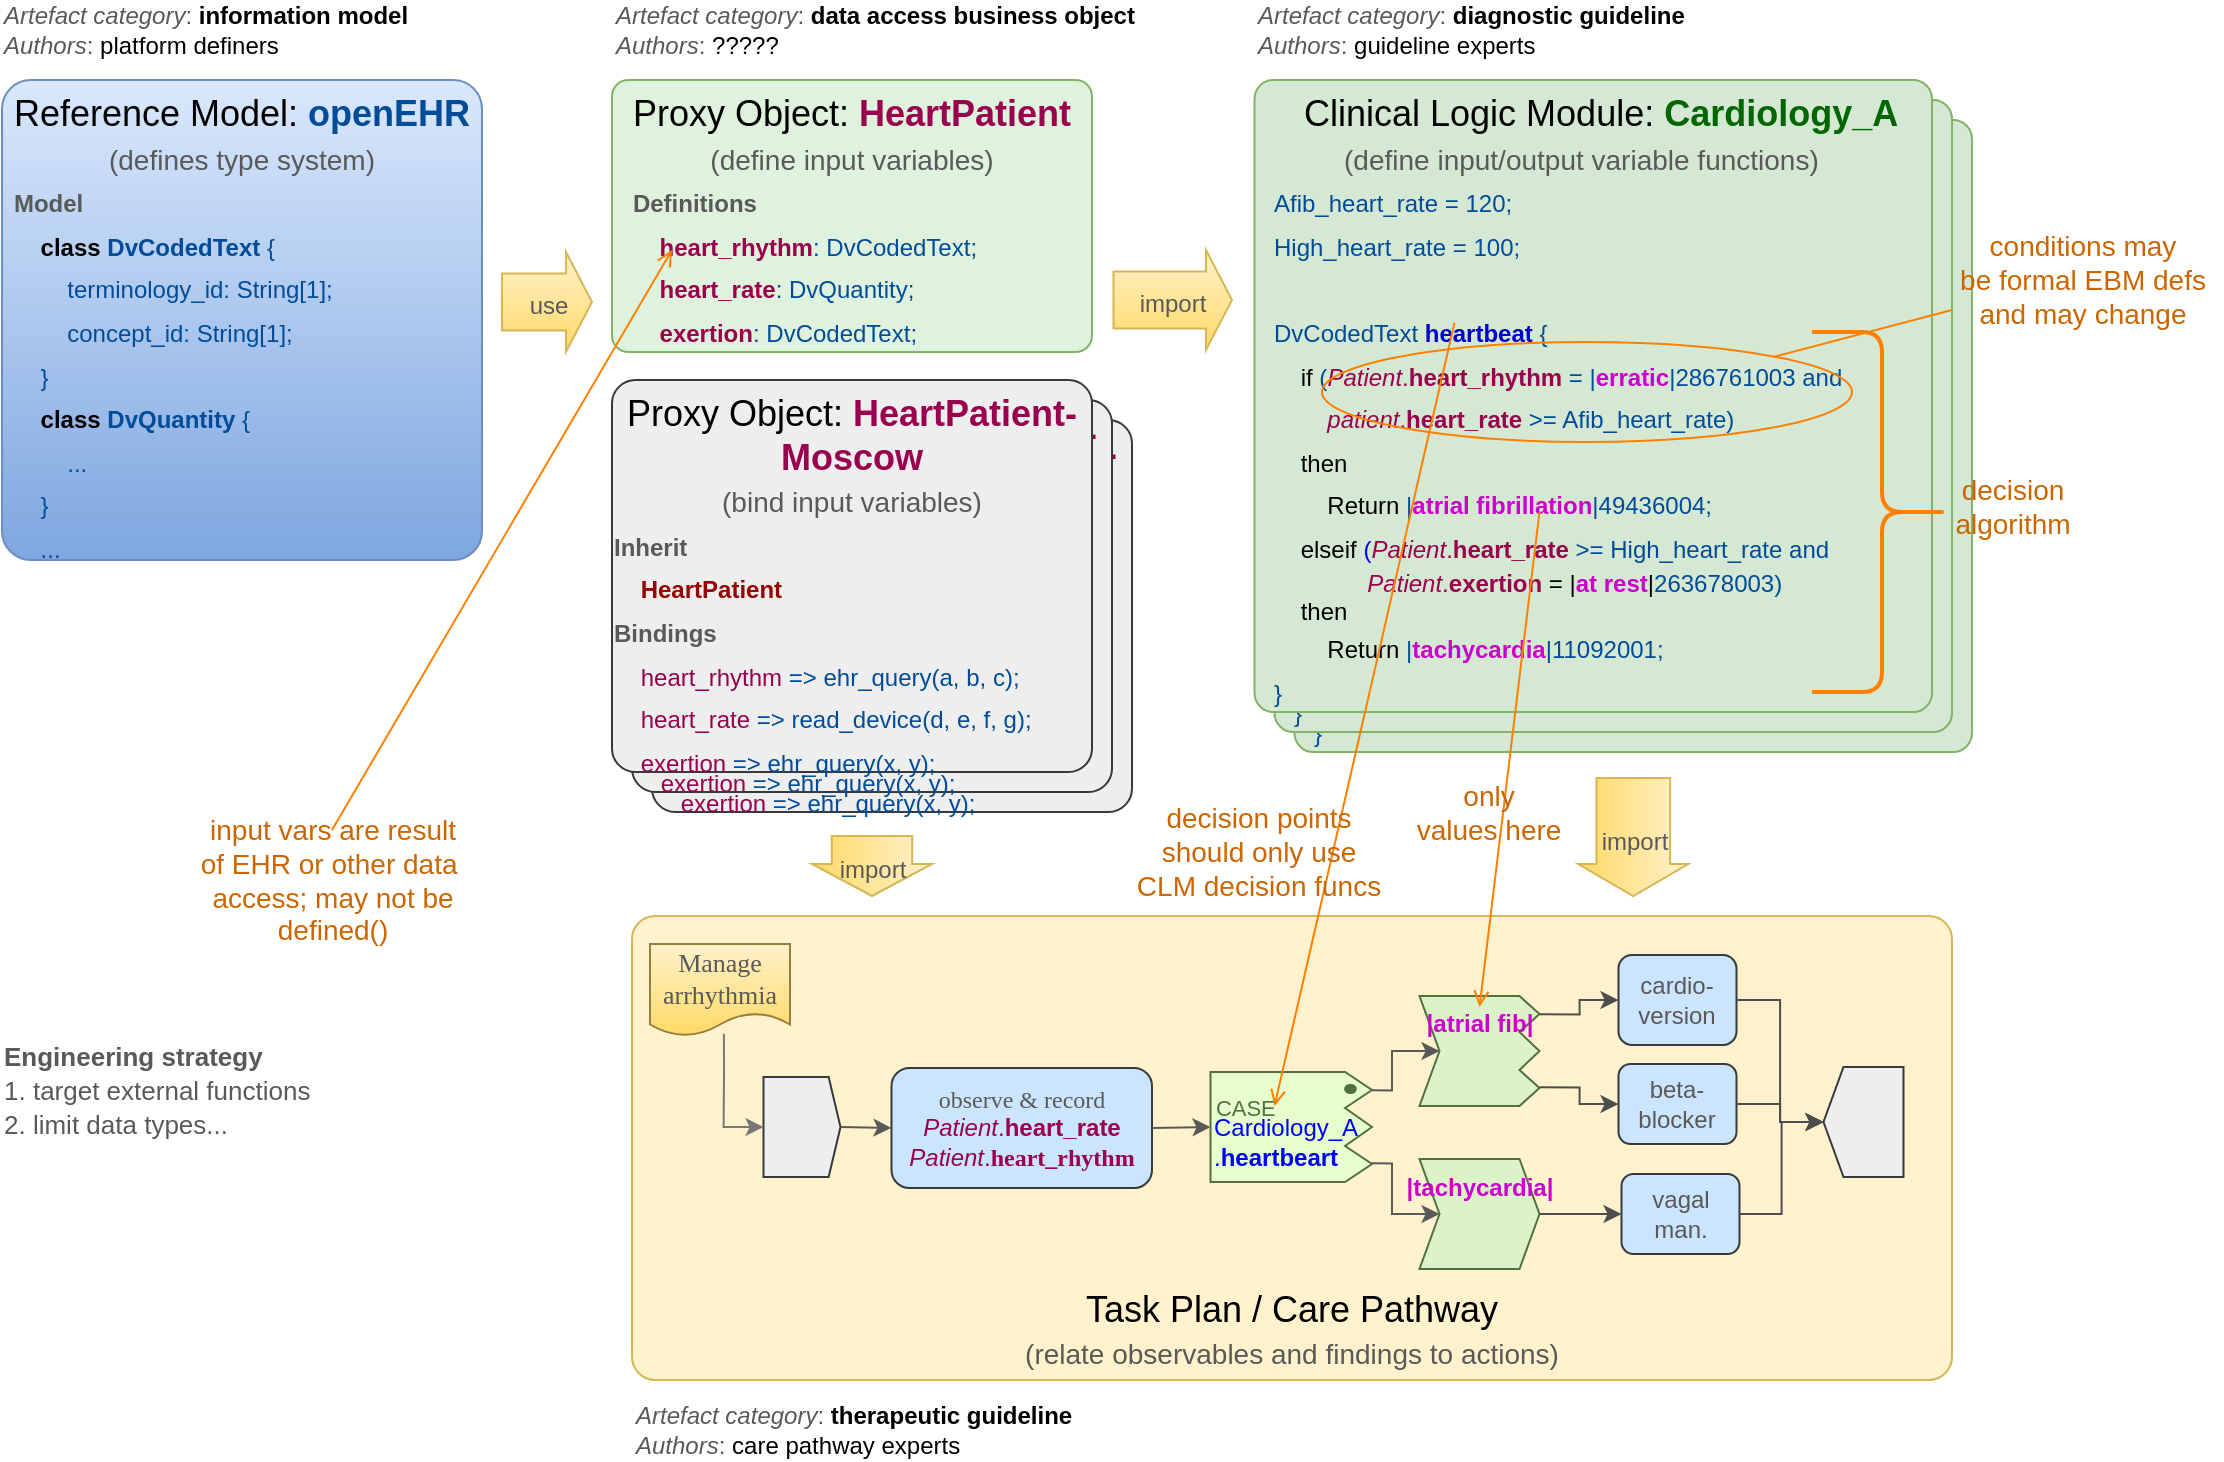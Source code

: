 <mxfile version="12.6.5" type="device"><diagram id="-mjmxiD4SZ3i_Z-_ZSI0" name="Page-1"><mxGraphModel dx="1185" dy="705" grid="1" gridSize="10" guides="1" tooltips="1" connect="1" arrows="1" fold="1" page="1" pageScale="1" pageWidth="1169" pageHeight="827" math="0" shadow="0"><root><mxCell id="0"/><mxCell id="1" parent="0"/><mxCell id="dO6ojmiXCGP0qlEIDVPj-23" value="Proxy Object: &lt;font color=&quot;#99004d&quot;&gt;&lt;b&gt;HeartPatient-Moscow&lt;/b&gt;&lt;/font&gt;&lt;br&gt;&lt;font style=&quot;font-size: 14px&quot; color=&quot;#595959&quot;&gt;(bind input variables)&lt;/font&gt;&lt;br&gt;&lt;div style=&quot;text-align: left&quot;&gt;&lt;font color=&quot;#595959&quot;&gt;&lt;span style=&quot;font-size: 12px&quot;&gt;&lt;b&gt;Inherit&lt;/b&gt;&lt;/span&gt;&lt;/font&gt;&lt;/div&gt;&lt;div style=&quot;text-align: left&quot;&gt;&lt;span style=&quot;font-size: 12px&quot;&gt;&lt;b&gt;&lt;font color=&quot;#595959&quot;&gt;&amp;nbsp; &amp;nbsp; &lt;/font&gt;&lt;font color=&quot;#990000&quot;&gt;HeartPatient&lt;/font&gt;&lt;/b&gt;&lt;/span&gt;&lt;/div&gt;&lt;div style=&quot;text-align: left&quot;&gt;&lt;span style=&quot;font-size: 12px&quot;&gt;&lt;b&gt;&lt;font color=&quot;#595959&quot;&gt;Bindings&lt;/font&gt;&lt;/b&gt;&lt;/span&gt;&lt;/div&gt;&lt;div style=&quot;text-align: left&quot;&gt;&lt;span style=&quot;font-size: 12px&quot;&gt;&lt;font color=&quot;#004c99&quot;&gt;&amp;nbsp; &amp;nbsp; &lt;/font&gt;&lt;font color=&quot;#99004d&quot;&gt;heart_rhythm&lt;/font&gt;&lt;font color=&quot;#004c99&quot;&gt; =&amp;gt; ehr_query(a, b, c);&lt;/font&gt;&lt;/span&gt;&lt;/div&gt;&lt;div style=&quot;text-align: left&quot;&gt;&lt;span style=&quot;font-size: 12px&quot;&gt;&lt;font color=&quot;#004c99&quot;&gt;&amp;nbsp; &amp;nbsp; &lt;/font&gt;&lt;font color=&quot;#99004d&quot;&gt;heart_rate&lt;/font&gt;&lt;font color=&quot;#004c99&quot;&gt; =&amp;gt; read_device(d, e, f, g);&lt;/font&gt;&lt;/span&gt;&lt;/div&gt;&lt;div style=&quot;text-align: left&quot;&gt;&lt;span style=&quot;font-size: 12px&quot;&gt;&lt;font color=&quot;#004c99&quot;&gt;&amp;nbsp; &amp;nbsp; &lt;/font&gt;&lt;font color=&quot;#99004d&quot;&gt;exertion&lt;/font&gt;&lt;font color=&quot;#004c99&quot;&gt; =&amp;gt; ehr_query(x, y);&lt;/font&gt;&lt;/span&gt;&lt;/div&gt;" style="rounded=1;whiteSpace=wrap;html=1;fontSize=18;arcSize=6;verticalAlign=top;fillColor=#eeeeee;strokeColor=#36393d;" vertex="1" parent="1"><mxGeometry x="370" y="224" width="240" height="196" as="geometry"/></mxCell><mxCell id="dO6ojmiXCGP0qlEIDVPj-22" value="Proxy Object: &lt;font color=&quot;#99004d&quot;&gt;&lt;b&gt;HeartPatient-Moscow&lt;/b&gt;&lt;/font&gt;&lt;br&gt;&lt;font style=&quot;font-size: 14px&quot; color=&quot;#595959&quot;&gt;(bind input variables)&lt;/font&gt;&lt;br&gt;&lt;div style=&quot;text-align: left&quot;&gt;&lt;font color=&quot;#595959&quot;&gt;&lt;span style=&quot;font-size: 12px&quot;&gt;&lt;b&gt;Inherit&lt;/b&gt;&lt;/span&gt;&lt;/font&gt;&lt;/div&gt;&lt;div style=&quot;text-align: left&quot;&gt;&lt;span style=&quot;font-size: 12px&quot;&gt;&lt;b&gt;&lt;font color=&quot;#595959&quot;&gt;&amp;nbsp; &amp;nbsp; &lt;/font&gt;&lt;font color=&quot;#990000&quot;&gt;HeartPatient&lt;/font&gt;&lt;/b&gt;&lt;/span&gt;&lt;/div&gt;&lt;div style=&quot;text-align: left&quot;&gt;&lt;span style=&quot;font-size: 12px&quot;&gt;&lt;b&gt;&lt;font color=&quot;#595959&quot;&gt;Bindings&lt;/font&gt;&lt;/b&gt;&lt;/span&gt;&lt;/div&gt;&lt;div style=&quot;text-align: left&quot;&gt;&lt;span style=&quot;font-size: 12px&quot;&gt;&lt;font color=&quot;#004c99&quot;&gt;&amp;nbsp; &amp;nbsp; &lt;/font&gt;&lt;font color=&quot;#99004d&quot;&gt;heart_rhythm&lt;/font&gt;&lt;font color=&quot;#004c99&quot;&gt; =&amp;gt; ehr_query(a, b, c);&lt;/font&gt;&lt;/span&gt;&lt;/div&gt;&lt;div style=&quot;text-align: left&quot;&gt;&lt;span style=&quot;font-size: 12px&quot;&gt;&lt;font color=&quot;#004c99&quot;&gt;&amp;nbsp; &amp;nbsp; &lt;/font&gt;&lt;font color=&quot;#99004d&quot;&gt;heart_rate&lt;/font&gt;&lt;font color=&quot;#004c99&quot;&gt; =&amp;gt; read_device(d, e, f, g);&lt;/font&gt;&lt;/span&gt;&lt;/div&gt;&lt;div style=&quot;text-align: left&quot;&gt;&lt;span style=&quot;font-size: 12px&quot;&gt;&lt;font color=&quot;#004c99&quot;&gt;&amp;nbsp; &amp;nbsp; &lt;/font&gt;&lt;font color=&quot;#99004d&quot;&gt;exertion&lt;/font&gt;&lt;font color=&quot;#004c99&quot;&gt; =&amp;gt; ehr_query(x, y);&lt;/font&gt;&lt;/span&gt;&lt;/div&gt;" style="rounded=1;whiteSpace=wrap;html=1;fontSize=18;arcSize=6;verticalAlign=top;fillColor=#eeeeee;strokeColor=#36393d;" vertex="1" parent="1"><mxGeometry x="360" y="214" width="240" height="196" as="geometry"/></mxCell><mxCell id="dO6ojmiXCGP0qlEIDVPj-21" value="&lt;div&gt;&amp;nbsp; &amp;nbsp;Clinical Logic Module: &lt;b&gt;&lt;font color=&quot;#006600&quot;&gt;Cardiology_A&lt;/font&gt;&lt;/b&gt;&lt;/div&gt;&lt;font color=&quot;#595959&quot;&gt;&lt;div&gt;&lt;span style=&quot;font-size: 14px&quot;&gt;&amp;nbsp; &amp;nbsp; &amp;nbsp; &amp;nbsp; &amp;nbsp;(define input/output variable functions)&lt;/span&gt;&lt;/div&gt;&lt;/font&gt;&lt;div&gt;&lt;span style=&quot;font-size: 12px&quot;&gt;&lt;font color=&quot;#004c99&quot;&gt;Afib_heart_rate = 120;&lt;/font&gt;&lt;/span&gt;&lt;/div&gt;&lt;div&gt;&lt;span style=&quot;font-size: 12px&quot;&gt;&lt;font color=&quot;#004c99&quot;&gt;High_heart_rate = 100;&lt;/font&gt;&lt;/span&gt;&lt;/div&gt;&lt;div&gt;&lt;span style=&quot;font-size: 12px&quot;&gt;&lt;font color=&quot;#004c99&quot;&gt;&lt;br&gt;&lt;/font&gt;&lt;/span&gt;&lt;/div&gt;&lt;div&gt;&lt;span style=&quot;font-size: 12px&quot;&gt;&lt;font color=&quot;#004c99&quot;&gt;DvCodedText&amp;nbsp;&lt;/font&gt;&lt;b&gt;&lt;font color=&quot;#0000cc&quot;&gt;heartbeat&lt;/font&gt;&lt;/b&gt;&lt;font color=&quot;#004c99&quot;&gt;&amp;nbsp;{&lt;/font&gt;&lt;/span&gt;&lt;/div&gt;&lt;div&gt;&lt;span style=&quot;font-size: 12px&quot;&gt;&lt;font color=&quot;#004c99&quot;&gt;&amp;nbsp; &amp;nbsp; &lt;/font&gt;if&lt;font color=&quot;#004c99&quot;&gt; (&lt;/font&gt;&lt;font color=&quot;#99004d&quot;&gt;&lt;i&gt;Patient&lt;/i&gt;.&lt;b&gt;heart_rhythm&lt;/b&gt;&lt;/font&gt;&lt;font color=&quot;#004c99&quot;&gt; = |&lt;/font&gt;&lt;b&gt;&lt;font color=&quot;#cc00cc&quot;&gt;erratic&lt;/font&gt;&lt;/b&gt;&lt;font color=&quot;#004c99&quot;&gt;|286761003&amp;nbsp;&lt;/font&gt;&lt;/span&gt;&lt;span style=&quot;color: rgb(0 , 76 , 153) ; font-size: 12px&quot;&gt;and&amp;nbsp;&lt;/span&gt;&lt;/div&gt;&lt;div&gt;&lt;span style=&quot;font-size: 12px&quot;&gt;&lt;font color=&quot;#99004d&quot;&gt;&lt;i&gt;&amp;nbsp; &amp;nbsp; &amp;nbsp; &amp;nbsp; patient&lt;/i&gt;.&lt;/font&gt;&lt;/span&gt;&lt;b style=&quot;font-size: 12px&quot;&gt;&lt;font color=&quot;#99004d&quot;&gt;heart_rate&lt;/font&gt;&lt;/b&gt;&lt;font color=&quot;#004c99&quot; style=&quot;font-size: 12px&quot;&gt;&amp;nbsp;&amp;gt;= Afib_heart_rate)&lt;/font&gt;&lt;/div&gt;&lt;div&gt;&lt;font color=&quot;#004c99&quot; style=&quot;font-size: 12px&quot;&gt;&amp;nbsp; &amp;nbsp; &lt;/font&gt;&lt;font style=&quot;font-size: 12px&quot;&gt;then&lt;/font&gt;&lt;/div&gt;&lt;div&gt;&lt;font style=&quot;font-size: 12px&quot;&gt;&amp;nbsp; &amp;nbsp; &amp;nbsp; &amp;nbsp; Return&lt;font color=&quot;#004c99&quot;&gt; |&lt;/font&gt;&lt;b&gt;&lt;font color=&quot;#cc00cc&quot;&gt;atrial fibrillation&lt;/font&gt;&lt;/b&gt;&lt;font color=&quot;#004c99&quot;&gt;|49436004;&lt;/font&gt;&lt;/font&gt;&lt;/div&gt;&lt;div&gt;&lt;span style=&quot;font-size: 12px&quot;&gt;&lt;font color=&quot;#0000ff&quot;&gt;&amp;nbsp; &amp;nbsp; &lt;/font&gt;elseif&lt;font color=&quot;#0000ff&quot;&gt; (&lt;/font&gt;&lt;/span&gt;&lt;span style=&quot;color: rgb(153 , 0 , 77) ; font-size: 12px&quot;&gt;&lt;i&gt;Patient&lt;/i&gt;.&lt;/span&gt;&lt;b style=&quot;font-size: 12px&quot;&gt;&lt;font color=&quot;#99004d&quot;&gt;heart_rate&lt;/font&gt;&lt;/b&gt;&lt;span style=&quot;font-size: 12px&quot;&gt;&lt;font color=&quot;#004c99&quot;&gt;&amp;nbsp;&amp;gt;= High_heart_rate&amp;nbsp;&lt;/font&gt;&lt;/span&gt;&lt;span style=&quot;color: rgb(0 , 76 , 153) ; font-size: 12px&quot;&gt;and&amp;nbsp;&lt;/span&gt;&lt;/div&gt;&lt;span style=&quot;font-size: 12px&quot;&gt;&lt;div&gt;&lt;span style=&quot;color: rgb(153 , 0 , 77)&quot;&gt;&lt;i&gt;&amp;nbsp; &amp;nbsp; &amp;nbsp; &amp;nbsp; &amp;nbsp; &amp;nbsp; &amp;nbsp; Patient&lt;/i&gt;.&lt;/span&gt;&lt;b style=&quot;color: rgb(0 , 0 , 0)&quot;&gt;&lt;font color=&quot;#99004d&quot;&gt;exertion&lt;/font&gt;&lt;/b&gt;&lt;font color=&quot;#004c99&quot; style=&quot;color: rgb(0 , 0 , 0)&quot;&gt; = |&lt;/font&gt;&lt;b&gt;&lt;font color=&quot;#cc00cc&quot;&gt;at rest&lt;/font&gt;&lt;/b&gt;&lt;font color=&quot;#004c99&quot; style=&quot;color: rgb(0 , 0 , 0)&quot;&gt;|&lt;/font&gt;&lt;span style=&quot;color: rgb(0 , 76 , 153)&quot;&gt;263678003)&lt;br&gt;&amp;nbsp; &amp;nbsp; &lt;/span&gt;then&amp;nbsp; &amp;nbsp; &amp;nbsp; &amp;nbsp;&lt;/div&gt;&lt;/span&gt;&lt;span style=&quot;font-size: 12px&quot;&gt;&amp;nbsp; &amp;nbsp; &amp;nbsp; &amp;nbsp; Return&lt;/span&gt;&lt;font color=&quot;#004c99&quot; style=&quot;font-size: 12px&quot;&gt; |&lt;/font&gt;&lt;b style=&quot;font-size: 12px&quot;&gt;&lt;font color=&quot;#cc00cc&quot;&gt;tachycardia&lt;/font&gt;&lt;/b&gt;&lt;font color=&quot;#004c99&quot;&gt;&lt;span style=&quot;font-size: 12px&quot;&gt;|11092001;&lt;/span&gt;&lt;/font&gt;&lt;br&gt;&lt;font color=&quot;#004c99&quot; style=&quot;font-size: 12px&quot;&gt;}&lt;/font&gt;" style="rounded=1;whiteSpace=wrap;html=1;fontSize=18;arcSize=3;verticalAlign=top;fillColor=#d5e8d4;strokeColor=#82b366;align=left;spacingLeft=8;" vertex="1" parent="1"><mxGeometry x="691.25" y="74" width="338.75" height="316" as="geometry"/></mxCell><mxCell id="dO6ojmiXCGP0qlEIDVPj-20" value="&lt;div&gt;&amp;nbsp; &amp;nbsp;Clinical Logic Module: &lt;b&gt;&lt;font color=&quot;#006600&quot;&gt;Cardiology_A&lt;/font&gt;&lt;/b&gt;&lt;/div&gt;&lt;font color=&quot;#595959&quot;&gt;&lt;div&gt;&lt;span style=&quot;font-size: 14px&quot;&gt;&amp;nbsp; &amp;nbsp; &amp;nbsp; &amp;nbsp; &amp;nbsp;(define input/output variable functions)&lt;/span&gt;&lt;/div&gt;&lt;/font&gt;&lt;div&gt;&lt;span style=&quot;font-size: 12px&quot;&gt;&lt;font color=&quot;#004c99&quot;&gt;Afib_heart_rate = 120;&lt;/font&gt;&lt;/span&gt;&lt;/div&gt;&lt;div&gt;&lt;span style=&quot;font-size: 12px&quot;&gt;&lt;font color=&quot;#004c99&quot;&gt;High_heart_rate = 100;&lt;/font&gt;&lt;/span&gt;&lt;/div&gt;&lt;div&gt;&lt;span style=&quot;font-size: 12px&quot;&gt;&lt;font color=&quot;#004c99&quot;&gt;&lt;br&gt;&lt;/font&gt;&lt;/span&gt;&lt;/div&gt;&lt;div&gt;&lt;span style=&quot;font-size: 12px&quot;&gt;&lt;font color=&quot;#004c99&quot;&gt;DvCodedText&amp;nbsp;&lt;/font&gt;&lt;b&gt;&lt;font color=&quot;#0000cc&quot;&gt;heartbeat&lt;/font&gt;&lt;/b&gt;&lt;font color=&quot;#004c99&quot;&gt;&amp;nbsp;{&lt;/font&gt;&lt;/span&gt;&lt;/div&gt;&lt;div&gt;&lt;span style=&quot;font-size: 12px&quot;&gt;&lt;font color=&quot;#004c99&quot;&gt;&amp;nbsp; &amp;nbsp; &lt;/font&gt;if&lt;font color=&quot;#004c99&quot;&gt; (&lt;/font&gt;&lt;font color=&quot;#99004d&quot;&gt;&lt;i&gt;Patient&lt;/i&gt;.&lt;b&gt;heart_rhythm&lt;/b&gt;&lt;/font&gt;&lt;font color=&quot;#004c99&quot;&gt; = |&lt;/font&gt;&lt;b&gt;&lt;font color=&quot;#cc00cc&quot;&gt;erratic&lt;/font&gt;&lt;/b&gt;&lt;font color=&quot;#004c99&quot;&gt;|286761003&amp;nbsp;&lt;/font&gt;&lt;/span&gt;&lt;span style=&quot;color: rgb(0 , 76 , 153) ; font-size: 12px&quot;&gt;and&amp;nbsp;&lt;/span&gt;&lt;/div&gt;&lt;div&gt;&lt;span style=&quot;font-size: 12px&quot;&gt;&lt;font color=&quot;#99004d&quot;&gt;&lt;i&gt;&amp;nbsp; &amp;nbsp; &amp;nbsp; &amp;nbsp; patient&lt;/i&gt;.&lt;/font&gt;&lt;/span&gt;&lt;b style=&quot;font-size: 12px&quot;&gt;&lt;font color=&quot;#99004d&quot;&gt;heart_rate&lt;/font&gt;&lt;/b&gt;&lt;font color=&quot;#004c99&quot; style=&quot;font-size: 12px&quot;&gt;&amp;nbsp;&amp;gt;= Afib_heart_rate)&lt;/font&gt;&lt;/div&gt;&lt;div&gt;&lt;font color=&quot;#004c99&quot; style=&quot;font-size: 12px&quot;&gt;&amp;nbsp; &amp;nbsp; &lt;/font&gt;&lt;font style=&quot;font-size: 12px&quot;&gt;then&lt;/font&gt;&lt;/div&gt;&lt;div&gt;&lt;font style=&quot;font-size: 12px&quot;&gt;&amp;nbsp; &amp;nbsp; &amp;nbsp; &amp;nbsp; Return&lt;font color=&quot;#004c99&quot;&gt; |&lt;/font&gt;&lt;b&gt;&lt;font color=&quot;#cc00cc&quot;&gt;atrial fibrillation&lt;/font&gt;&lt;/b&gt;&lt;font color=&quot;#004c99&quot;&gt;|49436004;&lt;/font&gt;&lt;/font&gt;&lt;/div&gt;&lt;div&gt;&lt;span style=&quot;font-size: 12px&quot;&gt;&lt;font color=&quot;#0000ff&quot;&gt;&amp;nbsp; &amp;nbsp; &lt;/font&gt;elseif&lt;font color=&quot;#0000ff&quot;&gt; (&lt;/font&gt;&lt;/span&gt;&lt;span style=&quot;color: rgb(153 , 0 , 77) ; font-size: 12px&quot;&gt;&lt;i&gt;Patient&lt;/i&gt;.&lt;/span&gt;&lt;b style=&quot;font-size: 12px&quot;&gt;&lt;font color=&quot;#99004d&quot;&gt;heart_rate&lt;/font&gt;&lt;/b&gt;&lt;span style=&quot;font-size: 12px&quot;&gt;&lt;font color=&quot;#004c99&quot;&gt;&amp;nbsp;&amp;gt;= High_heart_rate&amp;nbsp;&lt;/font&gt;&lt;/span&gt;&lt;span style=&quot;color: rgb(0 , 76 , 153) ; font-size: 12px&quot;&gt;and&amp;nbsp;&lt;/span&gt;&lt;/div&gt;&lt;span style=&quot;font-size: 12px&quot;&gt;&lt;div&gt;&lt;span style=&quot;color: rgb(153 , 0 , 77)&quot;&gt;&lt;i&gt;&amp;nbsp; &amp;nbsp; &amp;nbsp; &amp;nbsp; &amp;nbsp; &amp;nbsp; &amp;nbsp; Patient&lt;/i&gt;.&lt;/span&gt;&lt;b style=&quot;color: rgb(0 , 0 , 0)&quot;&gt;&lt;font color=&quot;#99004d&quot;&gt;exertion&lt;/font&gt;&lt;/b&gt;&lt;font color=&quot;#004c99&quot; style=&quot;color: rgb(0 , 0 , 0)&quot;&gt; = |&lt;/font&gt;&lt;b&gt;&lt;font color=&quot;#cc00cc&quot;&gt;at rest&lt;/font&gt;&lt;/b&gt;&lt;font color=&quot;#004c99&quot; style=&quot;color: rgb(0 , 0 , 0)&quot;&gt;|&lt;/font&gt;&lt;span style=&quot;color: rgb(0 , 76 , 153)&quot;&gt;263678003)&lt;br&gt;&amp;nbsp; &amp;nbsp; &lt;/span&gt;then&amp;nbsp; &amp;nbsp; &amp;nbsp; &amp;nbsp;&lt;/div&gt;&lt;/span&gt;&lt;span style=&quot;font-size: 12px&quot;&gt;&amp;nbsp; &amp;nbsp; &amp;nbsp; &amp;nbsp; Return&lt;/span&gt;&lt;font color=&quot;#004c99&quot; style=&quot;font-size: 12px&quot;&gt; |&lt;/font&gt;&lt;b style=&quot;font-size: 12px&quot;&gt;&lt;font color=&quot;#cc00cc&quot;&gt;tachycardia&lt;/font&gt;&lt;/b&gt;&lt;font color=&quot;#004c99&quot;&gt;&lt;span style=&quot;font-size: 12px&quot;&gt;|11092001;&lt;/span&gt;&lt;/font&gt;&lt;br&gt;&lt;font color=&quot;#004c99&quot; style=&quot;font-size: 12px&quot;&gt;}&lt;/font&gt;" style="rounded=1;whiteSpace=wrap;html=1;fontSize=18;arcSize=3;verticalAlign=top;fillColor=#d5e8d4;strokeColor=#82b366;align=left;spacingLeft=8;" vertex="1" parent="1"><mxGeometry x="681.25" y="64" width="338.75" height="316" as="geometry"/></mxCell><mxCell id="RvP3062w9t06JpOHgTbH-61" value="Proxy Object: &lt;font color=&quot;#99004d&quot;&gt;&lt;b&gt;HeartPatient&lt;/b&gt;&lt;/font&gt;&lt;br&gt;&lt;font style=&quot;font-size: 14px&quot; color=&quot;#595959&quot;&gt;(define input variables)&lt;/font&gt;&lt;br&gt;&lt;div style=&quot;text-align: left&quot;&gt;&lt;span style=&quot;font-size: 12px&quot;&gt;&lt;b&gt;&lt;font color=&quot;#595959&quot;&gt;Definitions&lt;/font&gt;&lt;/b&gt;&lt;/span&gt;&lt;/div&gt;&lt;div style=&quot;text-align: left&quot;&gt;&lt;span style=&quot;font-size: 12px&quot;&gt;&lt;b&gt;&lt;font color=&quot;#99004d&quot;&gt;&amp;nbsp; &amp;nbsp; heart_rhythm&lt;/font&gt;&lt;/b&gt;&lt;font color=&quot;#004c99&quot;&gt;: DvCodedText;&lt;/font&gt;&lt;/span&gt;&lt;/div&gt;&lt;div style=&quot;text-align: left&quot;&gt;&lt;span style=&quot;font-size: 12px&quot;&gt;&lt;b&gt;&lt;font color=&quot;#99004d&quot;&gt;&amp;nbsp; &amp;nbsp; heart_rate&lt;/font&gt;&lt;/b&gt;&lt;font color=&quot;#004c99&quot;&gt;: DvQuantity;&lt;/font&gt;&lt;/span&gt;&lt;/div&gt;&lt;div style=&quot;text-align: left&quot;&gt;&lt;span style=&quot;font-size: 12px&quot;&gt;&lt;b&gt;&lt;font color=&quot;#99004d&quot;&gt;&amp;nbsp; &amp;nbsp; exertion&lt;/font&gt;&lt;/b&gt;&lt;font color=&quot;#004c99&quot;&gt;: DvCodedText;&lt;/font&gt;&lt;/span&gt;&lt;/div&gt;" style="rounded=1;whiteSpace=wrap;html=1;fontSize=18;arcSize=6;verticalAlign=top;fillColor=#DEF2DD;strokeColor=#82b366;" parent="1" vertex="1"><mxGeometry x="350" y="54" width="240" height="136" as="geometry"/></mxCell><mxCell id="RvP3062w9t06JpOHgTbH-62" value="&lt;font style=&quot;font-size: 12px&quot;&gt;import&lt;/font&gt;" style="html=1;shadow=0;dashed=0;align=center;verticalAlign=middle;shape=mxgraph.arrows2.arrow;dy=0.33;dx=16;direction=south;notch=0;fontSize=18;fillColor=#fff2cc;strokeColor=#d6b656;gradientColor=#ffd966;fontColor=#595959;" parent="1" vertex="1"><mxGeometry x="833.13" y="403" width="55" height="59" as="geometry"/></mxCell><mxCell id="RvP3062w9t06JpOHgTbH-63" value="&lt;font style=&quot;font-size: 12px&quot;&gt;import&lt;/font&gt;" style="html=1;shadow=0;dashed=0;align=center;verticalAlign=middle;shape=mxgraph.arrows2.arrow;dy=0.43;dx=13;notch=0;fontSize=18;gradientColor=#ffd966;fillColor=#fff2cc;strokeColor=#d6b656;fontColor=#595959;" parent="1" vertex="1"><mxGeometry x="600.75" y="139" width="59.25" height="50" as="geometry"/></mxCell><mxCell id="RvP3062w9t06JpOHgTbH-65" value="&lt;font style=&quot;font-size: 12px&quot;&gt;import&lt;/font&gt;" style="html=1;shadow=0;dashed=0;align=center;verticalAlign=middle;shape=mxgraph.arrows2.arrow;dy=0.33;dx=16;direction=south;notch=0;fontSize=18;fillColor=#fff2cc;strokeColor=#d6b656;gradientColor=#ffd966;fontColor=#595959;" parent="1" vertex="1"><mxGeometry x="450" y="432" width="60" height="30" as="geometry"/></mxCell><mxCell id="RvP3062w9t06JpOHgTbH-68" value="Reference Model: &lt;b&gt;&lt;font color=&quot;#004c99&quot;&gt;openEHR&lt;/font&gt;&lt;/b&gt;&lt;br&gt;&lt;font style=&quot;font-size: 14px&quot; color=&quot;#595959&quot;&gt;(defines type system)&lt;/font&gt;&lt;br&gt;&lt;div style=&quot;text-align: left&quot;&gt;&lt;font color=&quot;#595959&quot;&gt;&lt;span style=&quot;font-size: 12px&quot;&gt;&lt;b&gt;Model&lt;/b&gt;&lt;/span&gt;&lt;/font&gt;&lt;/div&gt;&lt;div style=&quot;text-align: left&quot;&gt;&lt;span style=&quot;font-size: 12px&quot;&gt;&lt;b&gt;&lt;font color=&quot;#99004d&quot;&gt;&amp;nbsp; &amp;nbsp; &lt;/font&gt;class&lt;font color=&quot;#99004d&quot;&gt;&amp;nbsp;&lt;/font&gt;&lt;/b&gt;&lt;b&gt;&lt;font color=&quot;#004c99&quot;&gt;DvCodedText&lt;/font&gt;&lt;/b&gt;&lt;font color=&quot;#004c99&quot;&gt;&amp;nbsp;{&lt;/font&gt;&lt;/span&gt;&lt;/div&gt;&lt;div style=&quot;text-align: left&quot;&gt;&lt;span style=&quot;font-size: 12px&quot;&gt;&lt;font color=&quot;#004c99&quot;&gt;&amp;nbsp; &amp;nbsp; &amp;nbsp; &amp;nbsp; terminology_id: String[1];&lt;/font&gt;&lt;/span&gt;&lt;/div&gt;&lt;div style=&quot;text-align: left&quot;&gt;&lt;span style=&quot;font-size: 12px&quot;&gt;&lt;font color=&quot;#004c99&quot;&gt;&amp;nbsp; &amp;nbsp; &amp;nbsp; &amp;nbsp; concept_id: String[1];&lt;/font&gt;&lt;/span&gt;&lt;/div&gt;&lt;div style=&quot;text-align: left&quot;&gt;&lt;span style=&quot;font-size: 12px&quot;&gt;&lt;font color=&quot;#004c99&quot;&gt;&amp;nbsp; &amp;nbsp; }&lt;/font&gt;&lt;/span&gt;&lt;/div&gt;&lt;div style=&quot;text-align: left&quot;&gt;&lt;span style=&quot;font-size: 12px&quot;&gt;&lt;b&gt;&lt;font color=&quot;#99004d&quot;&gt;&amp;nbsp; &amp;nbsp;&amp;nbsp;&lt;/font&gt;&lt;/b&gt;&lt;/span&gt;&lt;b style=&quot;font-size: 12px&quot;&gt;class&lt;/b&gt;&lt;span style=&quot;font-size: 12px&quot;&gt;&lt;font color=&quot;#004c99&quot;&gt;&amp;nbsp;&lt;/font&gt;&lt;b&gt;&lt;font color=&quot;#004c99&quot;&gt;DvQuantity&lt;/font&gt;&lt;/b&gt;&lt;font color=&quot;#004c99&quot;&gt; {&lt;/font&gt;&lt;/span&gt;&lt;/div&gt;&lt;div style=&quot;text-align: left&quot;&gt;&lt;span style=&quot;font-size: 12px&quot;&gt;&lt;font color=&quot;#004c99&quot;&gt;&amp;nbsp; &amp;nbsp; &amp;nbsp; &amp;nbsp; ...&lt;/font&gt;&lt;/span&gt;&lt;/div&gt;&lt;div style=&quot;text-align: left&quot;&gt;&lt;span style=&quot;font-size: 12px&quot;&gt;&lt;font color=&quot;#004c99&quot;&gt;&amp;nbsp; &amp;nbsp; }&lt;/font&gt;&lt;/span&gt;&lt;/div&gt;&lt;div style=&quot;text-align: left&quot;&gt;&lt;span style=&quot;font-size: 12px&quot;&gt;&lt;font color=&quot;#004c99&quot;&gt;&amp;nbsp; &amp;nbsp; ...&lt;/font&gt;&lt;/span&gt;&lt;/div&gt;" style="rounded=1;whiteSpace=wrap;html=1;fontSize=18;arcSize=6;verticalAlign=top;fillColor=#dae8fc;strokeColor=#6c8ebf;gradientColor=#7ea6e0;" parent="1" vertex="1"><mxGeometry x="45" y="54" width="240" height="240" as="geometry"/></mxCell><mxCell id="RvP3062w9t06JpOHgTbH-69" value="&lt;font style=&quot;font-size: 12px&quot;&gt;use&lt;/font&gt;" style="html=1;shadow=0;dashed=0;align=center;verticalAlign=middle;shape=mxgraph.arrows2.arrow;dy=0.43;dx=13;notch=0;fontSize=18;gradientColor=#ffd966;fillColor=#fff2cc;strokeColor=#d6b656;fontColor=#595959;" parent="1" vertex="1"><mxGeometry x="295" y="140" width="45" height="50" as="geometry"/></mxCell><mxCell id="RvP3062w9t06JpOHgTbH-71" value="&lt;div&gt;&amp;nbsp; &amp;nbsp;Clinical Logic Module: &lt;b&gt;&lt;font color=&quot;#006600&quot;&gt;Cardiology_A&lt;/font&gt;&lt;/b&gt;&lt;/div&gt;&lt;font color=&quot;#595959&quot;&gt;&lt;div&gt;&lt;span style=&quot;font-size: 14px&quot;&gt;&amp;nbsp; &amp;nbsp; &amp;nbsp; &amp;nbsp; &amp;nbsp;(define input/output variable functions)&lt;/span&gt;&lt;/div&gt;&lt;/font&gt;&lt;div&gt;&lt;span style=&quot;font-size: 12px&quot;&gt;&lt;font color=&quot;#004c99&quot;&gt;Afib_heart_rate = 120;&lt;/font&gt;&lt;/span&gt;&lt;/div&gt;&lt;div&gt;&lt;span style=&quot;font-size: 12px&quot;&gt;&lt;font color=&quot;#004c99&quot;&gt;High_heart_rate = 100;&lt;/font&gt;&lt;/span&gt;&lt;/div&gt;&lt;div&gt;&lt;span style=&quot;font-size: 12px&quot;&gt;&lt;font color=&quot;#004c99&quot;&gt;&lt;br&gt;&lt;/font&gt;&lt;/span&gt;&lt;/div&gt;&lt;div&gt;&lt;span style=&quot;font-size: 12px&quot;&gt;&lt;font color=&quot;#004c99&quot;&gt;DvCodedText&amp;nbsp;&lt;/font&gt;&lt;b&gt;&lt;font color=&quot;#0000cc&quot;&gt;heartbeat&lt;/font&gt;&lt;/b&gt;&lt;font color=&quot;#004c99&quot;&gt;&amp;nbsp;{&lt;/font&gt;&lt;/span&gt;&lt;/div&gt;&lt;div&gt;&lt;span style=&quot;font-size: 12px&quot;&gt;&lt;font color=&quot;#004c99&quot;&gt;&amp;nbsp; &amp;nbsp; &lt;/font&gt;if&lt;font color=&quot;#004c99&quot;&gt; (&lt;/font&gt;&lt;font color=&quot;#99004d&quot;&gt;&lt;i&gt;Patient&lt;/i&gt;.&lt;b&gt;heart_rhythm&lt;/b&gt;&lt;/font&gt;&lt;font color=&quot;#004c99&quot;&gt; = |&lt;/font&gt;&lt;b&gt;&lt;font color=&quot;#cc00cc&quot;&gt;erratic&lt;/font&gt;&lt;/b&gt;&lt;font color=&quot;#004c99&quot;&gt;|286761003&amp;nbsp;&lt;/font&gt;&lt;/span&gt;&lt;span style=&quot;color: rgb(0 , 76 , 153) ; font-size: 12px&quot;&gt;and&amp;nbsp;&lt;/span&gt;&lt;/div&gt;&lt;div&gt;&lt;span style=&quot;font-size: 12px&quot;&gt;&lt;font color=&quot;#99004d&quot;&gt;&lt;i&gt;&amp;nbsp; &amp;nbsp; &amp;nbsp; &amp;nbsp; patient&lt;/i&gt;.&lt;/font&gt;&lt;/span&gt;&lt;b style=&quot;font-size: 12px&quot;&gt;&lt;font color=&quot;#99004d&quot;&gt;heart_rate&lt;/font&gt;&lt;/b&gt;&lt;font color=&quot;#004c99&quot; style=&quot;font-size: 12px&quot;&gt;&amp;nbsp;&amp;gt;= Afib_heart_rate)&lt;/font&gt;&lt;/div&gt;&lt;div&gt;&lt;font color=&quot;#004c99&quot; style=&quot;font-size: 12px&quot;&gt;&amp;nbsp; &amp;nbsp; &lt;/font&gt;&lt;font style=&quot;font-size: 12px&quot;&gt;then&lt;/font&gt;&lt;/div&gt;&lt;div&gt;&lt;font style=&quot;font-size: 12px&quot;&gt;&amp;nbsp; &amp;nbsp; &amp;nbsp; &amp;nbsp; Return&lt;font color=&quot;#004c99&quot;&gt; |&lt;/font&gt;&lt;b&gt;&lt;font color=&quot;#cc00cc&quot;&gt;atrial fibrillation&lt;/font&gt;&lt;/b&gt;&lt;font color=&quot;#004c99&quot;&gt;|49436004;&lt;/font&gt;&lt;/font&gt;&lt;/div&gt;&lt;div&gt;&lt;span style=&quot;font-size: 12px&quot;&gt;&lt;font color=&quot;#0000ff&quot;&gt;&amp;nbsp; &amp;nbsp; &lt;/font&gt;elseif&lt;font color=&quot;#0000ff&quot;&gt; (&lt;/font&gt;&lt;/span&gt;&lt;span style=&quot;color: rgb(153 , 0 , 77) ; font-size: 12px&quot;&gt;&lt;i&gt;Patient&lt;/i&gt;.&lt;/span&gt;&lt;b style=&quot;font-size: 12px&quot;&gt;&lt;font color=&quot;#99004d&quot;&gt;heart_rate&lt;/font&gt;&lt;/b&gt;&lt;span style=&quot;font-size: 12px&quot;&gt;&lt;font color=&quot;#004c99&quot;&gt;&amp;nbsp;&amp;gt;= High_heart_rate&amp;nbsp;&lt;/font&gt;&lt;/span&gt;&lt;span style=&quot;color: rgb(0 , 76 , 153) ; font-size: 12px&quot;&gt;and&amp;nbsp;&lt;/span&gt;&lt;/div&gt;&lt;span style=&quot;font-size: 12px&quot;&gt;&lt;div&gt;&lt;span style=&quot;color: rgb(153 , 0 , 77)&quot;&gt;&lt;i&gt;&amp;nbsp; &amp;nbsp; &amp;nbsp; &amp;nbsp; &amp;nbsp; &amp;nbsp; &amp;nbsp; Patient&lt;/i&gt;.&lt;/span&gt;&lt;b style=&quot;color: rgb(0 , 0 , 0)&quot;&gt;&lt;font color=&quot;#99004d&quot;&gt;exertion&lt;/font&gt;&lt;/b&gt;&lt;font color=&quot;#004c99&quot; style=&quot;color: rgb(0 , 0 , 0)&quot;&gt; = |&lt;/font&gt;&lt;b&gt;&lt;font color=&quot;#cc00cc&quot;&gt;at rest&lt;/font&gt;&lt;/b&gt;&lt;font color=&quot;#004c99&quot; style=&quot;color: rgb(0 , 0 , 0)&quot;&gt;|&lt;/font&gt;&lt;span style=&quot;color: rgb(0 , 76 , 153)&quot;&gt;263678003)&lt;br&gt;&amp;nbsp; &amp;nbsp; &lt;/span&gt;then&amp;nbsp; &amp;nbsp; &amp;nbsp; &amp;nbsp;&lt;/div&gt;&lt;/span&gt;&lt;span style=&quot;font-size: 12px&quot;&gt;&amp;nbsp; &amp;nbsp; &amp;nbsp; &amp;nbsp; Return&lt;/span&gt;&lt;font color=&quot;#004c99&quot; style=&quot;font-size: 12px&quot;&gt; |&lt;/font&gt;&lt;b style=&quot;font-size: 12px&quot;&gt;&lt;font color=&quot;#cc00cc&quot;&gt;tachycardia&lt;/font&gt;&lt;/b&gt;&lt;font color=&quot;#004c99&quot;&gt;&lt;span style=&quot;font-size: 12px&quot;&gt;|11092001;&lt;/span&gt;&lt;/font&gt;&lt;br&gt;&lt;font color=&quot;#004c99&quot; style=&quot;font-size: 12px&quot;&gt;}&lt;/font&gt;" style="rounded=1;whiteSpace=wrap;html=1;fontSize=18;arcSize=3;verticalAlign=top;fillColor=#d5e8d4;strokeColor=#82b366;align=left;spacingLeft=8;" parent="1" vertex="1"><mxGeometry x="671.25" y="54" width="338.75" height="316" as="geometry"/></mxCell><mxCell id="RvP3062w9t06JpOHgTbH-73" value="&lt;i style=&quot;font-size: 12px&quot;&gt;Artefact category&lt;/i&gt;: &lt;font color=&quot;#000000&quot; style=&quot;font-size: 12px&quot;&gt;&lt;b&gt;therapeutic guideline&lt;/b&gt;&lt;/font&gt;&lt;br style=&quot;font-size: 12px&quot;&gt;&lt;i style=&quot;font-size: 12px&quot;&gt;Authors&lt;/i&gt;: &lt;font color=&quot;#000000&quot; style=&quot;font-size: 12px&quot;&gt;care&amp;nbsp;pathway experts&lt;/font&gt;" style="text;html=1;align=left;verticalAlign=middle;resizable=0;points=[];autosize=1;fontSize=12;fontColor=#595959;" parent="1" vertex="1"><mxGeometry x="360" y="714" width="230" height="30" as="geometry"/></mxCell><mxCell id="RvP3062w9t06JpOHgTbH-76" value="&lt;i style=&quot;font-size: 12px&quot;&gt;Artefact category&lt;/i&gt;: &lt;font color=&quot;#000000&quot; style=&quot;font-size: 12px&quot;&gt;&lt;b&gt;diagnostic guideline&lt;/b&gt;&lt;/font&gt;&lt;br style=&quot;font-size: 12px&quot;&gt;&lt;i style=&quot;font-size: 12px&quot;&gt;Authors&lt;/i&gt;: &lt;font color=&quot;#000000&quot; style=&quot;font-size: 12px&quot;&gt;guideline experts&lt;/font&gt;" style="text;html=1;align=left;verticalAlign=middle;resizable=0;points=[];autosize=1;fontSize=12;fontColor=#595959;" parent="1" vertex="1"><mxGeometry x="671" y="14" width="230" height="30" as="geometry"/></mxCell><mxCell id="RvP3062w9t06JpOHgTbH-77" value="&lt;i style=&quot;font-size: 12px&quot;&gt;Artefact category&lt;/i&gt;: &lt;font color=&quot;#000000&quot; style=&quot;font-size: 12px&quot;&gt;&lt;b&gt;data access business object&lt;/b&gt;&lt;/font&gt;&lt;br style=&quot;font-size: 12px&quot;&gt;&lt;i style=&quot;font-size: 12px&quot;&gt;Authors&lt;/i&gt;: &lt;font color=&quot;#000000&quot; style=&quot;font-size: 12px&quot;&gt;?????&lt;/font&gt;" style="text;html=1;align=left;verticalAlign=middle;resizable=0;points=[];autosize=1;fontSize=12;fontColor=#595959;" parent="1" vertex="1"><mxGeometry x="350" y="14" width="270" height="30" as="geometry"/></mxCell><mxCell id="RvP3062w9t06JpOHgTbH-78" value="&lt;i style=&quot;font-size: 12px&quot;&gt;Artefact category&lt;/i&gt;: &lt;font color=&quot;#000000&quot; style=&quot;font-size: 12px&quot;&gt;&lt;b&gt;information model&lt;/b&gt;&lt;/font&gt;&lt;br style=&quot;font-size: 12px&quot;&gt;&lt;i style=&quot;font-size: 12px&quot;&gt;Authors&lt;/i&gt;: &lt;font color=&quot;#000000&quot; style=&quot;font-size: 12px&quot;&gt;platform definers&lt;/font&gt;" style="text;html=1;align=left;verticalAlign=middle;resizable=0;points=[];autosize=1;fontSize=12;fontColor=#595959;" parent="1" vertex="1"><mxGeometry x="44" y="14" width="220" height="30" as="geometry"/></mxCell><mxCell id="RvP3062w9t06JpOHgTbH-34" value="Task Plan / Care Pathway&lt;br&gt;&lt;font style=&quot;font-size: 14px&quot; color=&quot;#595959&quot;&gt;(relate observables and findings to actions)&lt;/font&gt;" style="rounded=1;whiteSpace=wrap;html=1;fontSize=18;arcSize=5;fillColor=#fff2cc;strokeColor=#d6b656;verticalAlign=bottom;" parent="1" vertex="1"><mxGeometry x="360" y="472" width="660" height="232" as="geometry"/></mxCell><mxCell id="RvP3062w9t06JpOHgTbH-6" value="observe &amp;amp; record&lt;br&gt;&lt;span style=&quot;font-family: &amp;#34;helvetica&amp;#34; ; text-align: left ; color: rgb(153 , 0 , 77)&quot;&gt;&lt;i&gt;Patient&lt;/i&gt;.&lt;/span&gt;&lt;b style=&quot;color: rgb(0 , 0 , 0) ; font-family: &amp;#34;helvetica&amp;#34; ; text-align: left&quot;&gt;&lt;font color=&quot;#99004d&quot;&gt;heart_rate&lt;/font&gt;&lt;/b&gt;&lt;b&gt;&lt;font color=&quot;#99004d&quot;&gt;&lt;br&gt;&lt;/font&gt;&lt;/b&gt;&lt;i style=&quot;color: rgb(153 , 0 , 77) ; font-family: &amp;#34;helvetica&amp;#34; ; text-align: left&quot;&gt;Patient&lt;/i&gt;&lt;span style=&quot;color: rgb(153 , 0 , 77) ; font-family: &amp;#34;helvetica&amp;#34; ; text-align: left&quot;&gt;.&lt;/span&gt;&lt;b&gt;&lt;font color=&quot;#99004d&quot;&gt;heart_rhythm&lt;/font&gt;&lt;br&gt;&lt;/b&gt;" style="shape=ext;rounded=1;html=1;whiteSpace=wrap;shadow=0;glass=0;comic=0;labelBackgroundColor=none;strokeColor=#36393d;strokeWidth=1;fillColor=#cce5ff;fontFamily=Tahoma;fontSize=12;align=center;fontColor=#595959;" parent="1" vertex="1"><mxGeometry x="489.75" y="548" width="130.25" height="60" as="geometry"/></mxCell><mxCell id="RvP3062w9t06JpOHgTbH-7" value="" style="endArrow=classic;html=1;labelBackgroundColor=none;strokeColor=#595959;strokeWidth=1;fontFamily=Tahoma;fontSize=14;fontColor=#525252;entryX=0;entryY=0.5;exitX=1;exitY=0.5;fillColor=#f5f5f5;gradientColor=#b3b3b3;entryDx=0;entryDy=0;exitDx=0;exitDy=0;" parent="1" source="RvP3062w9t06JpOHgTbH-6" target="dO6ojmiXCGP0qlEIDVPj-1" edge="1"><mxGeometry width="50" height="50" relative="1" as="geometry"><mxPoint x="626.25" y="578" as="sourcePoint"/><mxPoint x="648.75" y="577.5" as="targetPoint"/></mxGeometry></mxCell><mxCell id="RvP3062w9t06JpOHgTbH-8" value="&lt;br style=&quot;font-size: 12px&quot;&gt;" style="shape=stencil(tZTbDoMgDIafhtsFbdz9wrb3YK5OMgYG2Onth6DJnLrsoIkx6f/br4UiBJgteYUkpSWBNUlToP7lw2sMl1kMua0wd1G7cCP4TmJ0rDP6iFexdw1BqBKNcLULG0JX/pv6AZZrpTxEaGU7zpPvYVwon0tvEdZ0c+9Eleef0KGJahLU7efMRTYDNZmj0y6z7XvaTieidntNZpnUNNTkRyYwr4wdYmA7nh8PRp/VfrCTitc/SM9o7ZO+4PtjP7TANlsK9ZSdDZ3vz9OXL5ue/Vcevq1Pv03PpbY/bF6YZ28sQR2ZJbBCG3wz5EJIGS/EsZLDbijaYwc13s9BeAA=);whiteSpace=wrap;html=1;fillColor=#eeeeee;fontSize=12;strokeColor=#36393d;" parent="1" vertex="1"><mxGeometry x="425.75" y="552.5" width="38.5" height="50" as="geometry"/></mxCell><mxCell id="RvP3062w9t06JpOHgTbH-3" value="" style="endArrow=classic;html=1;labelBackgroundColor=none;strokeColor=#595959;strokeWidth=1;fontFamily=Tahoma;fontSize=14;fontColor=#525252;exitX=1;exitY=0.5;fillColor=#f5f5f5;gradientColor=#b3b3b3;fontStyle=0;entryX=0;entryY=0.5;exitDx=0;exitDy=0;" parent="1" source="RvP3062w9t06JpOHgTbH-8" target="RvP3062w9t06JpOHgTbH-6" edge="1"><mxGeometry width="50" height="50" relative="1" as="geometry"><mxPoint x="526.25" y="585.5" as="sourcePoint"/><mxPoint x="528.75" y="541.5" as="targetPoint"/></mxGeometry></mxCell><mxCell id="RvP3062w9t06JpOHgTbH-13" value="&lt;font color=&quot;#cc00cc&quot;&gt;|tachycardia|&lt;/font&gt;" style="shape=stencil(tZXtboMgFIavhr8LH0Oznwtd74NSNkkpGLTtdvc7iiZlfmzVmRjNeY/vwzG8RMREVchSI4oLxHaIUs7hBuUtlhmOpaxKreqoXWUw8mB17FR18Cd9M8e6IxhX6GDqpsveEH6Fd5qLCeWdA4jxrko6d32ASePAiz8jrFv+K6lK4J91rUNUSavu/8584htQySaTkixPuf3sP8h43bQT1IfnTahkk936HypZyGQClKkgM3GQ6vQR/MUdRyd5N9Yqb32AMj7bhRBlO7Gn4mXmI+IxGzdzkuPnuQSUsjmcg0bfPvurnj9yY9jebY27c/N19iy107zb/cUD8Ef9K+1kwQco6ys9tXegD7avVSeyBinzQf8Swpim+ayNRn/AbtX4D2mFbw==);whiteSpace=wrap;html=1;fillColor=#d5e8d4;strokeColor=#82b366;gradientColor=#97d077;fontSize=12;fontColor=#0000F0;verticalAlign=top;fontStyle=1" parent="1" vertex="1"><mxGeometry x="753.75" y="593.5" width="60" height="55" as="geometry"/></mxCell><mxCell id="RvP3062w9t06JpOHgTbH-15" value="cardio-version" style="shape=stencil(tZThCoIwFIWfZn9jcwj9jVXvsfSaQ9tkrqy3b+4atFKJUJDBPUe/e9h2JVy0pWyAJLQkfE+SJE394ssOyy3FUrYNZA61m7RKnmpAp3XWVNCp3A0EpUuwyvUuPxC68+/0DxeZ0dpDlNFt5Lz5HiaV9t/SO8KG9o+oajz/Ag4sqiyox9+Zm3QFKlsjacx85V426ULUOCtb5aSWobI/mVx4ZeoSc3GSWXW25qrz0STBsf0QzV/uj8GLx3Ik0ERbLgpjYSZPoeoaZ3dq78bd0PSLHVT8lQThCQ==);whiteSpace=wrap;html=1;fontSize=12;align=center;fillColor=#cce5ff;strokeColor=#36393d;fontColor=#595959;" parent="1" vertex="1"><mxGeometry x="853.25" y="491.5" width="59" height="45" as="geometry"/></mxCell><mxCell id="RvP3062w9t06JpOHgTbH-17" value="vagal man." style="shape=stencil(tZThCoIwFIWfZn9jcwj9jVXvsfSaQ9tkrqy3b+4atFKJUJDBPUe/e9h2JVy0pWyAJLQkfE+SJE394ssOyy3FUrYNZA61m7RKnmpAp3XWVNCp3A0EpUuwyvUuPxC68+/0DxeZ0dpDlNFt5Lz5HiaV9t/SO8KG9o+oajz/Ag4sqiyox9+Zm3QFKlsjacx85V426ULUOCtb5aSWobI/mVx4ZeoSc3GSWXW25qrz0STBsf0QzV/uj8GLx3Ik0ERbLgpjYSZPoeoaZ3dq78bd0PSLHVT8lQThCQ==);whiteSpace=wrap;html=1;fontSize=12;align=center;fillColor=#cce5ff;strokeColor=#36393d;fontColor=#595959;" parent="1" vertex="1"><mxGeometry x="854.75" y="601" width="59" height="40" as="geometry"/></mxCell><mxCell id="RvP3062w9t06JpOHgTbH-12" style="edgeStyle=orthogonalEdgeStyle;rounded=0;orthogonalLoop=1;jettySize=auto;html=1;exitX=1;exitY=0.5;exitDx=0;exitDy=0;fontSize=12;strokeColor=#4D4D4D;" parent="1" source="RvP3062w9t06JpOHgTbH-13" target="RvP3062w9t06JpOHgTbH-17" edge="1"><mxGeometry relative="1" as="geometry"/></mxCell><mxCell id="RvP3062w9t06JpOHgTbH-19" value="&lt;span style=&quot;font-size: 12px&quot;&gt;&lt;font style=&quot;font-size: 12px&quot; color=&quot;#cc00cc&quot;&gt;|atrial fib|&lt;/font&gt;&lt;/span&gt;" style="shape=stencil(tZXbcoIwEIafJrdODgbsZSfW94iYlowxYQLV+vZdCHbkWDU6w8DsLvvtD+w/ICbKXBYKUZwjtkaUcg4nCE8hTHAIZVmorAq5o/Rabo0KlbLybq9Oele1BG1z5XVVV9kHwu9wT30wkTlrAaKdLTuVqzrApLbQi38CrB1/7kQF8A+qUj5kSZPd3M5c8BdQSZe5IEn6JLV/pHNPf4+MIxWPU+/W26GSl3yx51D7z79iN2OZgMzUPjOxldn+y7tvuxsV86mNyZxxHsJwbQYhytZiQ8XbzHMEt403c5Li5dwSFLL26KBwKR/cUc07bwx76TbaXnXzuPak2z79Rm6aTlZx42na7t/DClgap2CZxM3n9+qPbCcPvMDMuFJNrS7kB9vbZCesBiZzXv3jwWCmeauNOn/AbrLhT9okfgE=);whiteSpace=wrap;html=1;fillColor=#d5e8d4;strokeColor=#82b366;gradientColor=#97d077;fontSize=12;verticalAlign=top;fontStyle=1" parent="1" vertex="1"><mxGeometry x="753.75" y="512" width="60" height="55" as="geometry"/></mxCell><mxCell id="RvP3062w9t06JpOHgTbH-9" style="edgeStyle=orthogonalEdgeStyle;rounded=0;html=1;exitX=1;exitY=0.167;exitDx=0;exitDy=0;entryX=0;entryY=0.5;entryDx=0;entryDy=0;jettySize=auto;orthogonalLoop=1;strokeColor=#4D4D4D;" parent="1" source="RvP3062w9t06JpOHgTbH-19" target="RvP3062w9t06JpOHgTbH-15" edge="1"><mxGeometry relative="1" as="geometry"><mxPoint x="928.25" y="461.5" as="targetPoint"/></mxGeometry></mxCell><mxCell id="RvP3062w9t06JpOHgTbH-21" value="beta-blocker" style="shape=stencil(tZThCoIwFIWfZn9jcwj9jVXvsfSaQ9tkrqy3b+4atFKJUJDBPUe/e9h2JVy0pWyAJLQkfE+SJE394ssOyy3FUrYNZA61m7RKnmpAp3XWVNCp3A0EpUuwyvUuPxC68+/0DxeZ0dpDlNFt5Lz5HiaV9t/SO8KG9o+oajz/Ag4sqiyox9+Zm3QFKlsjacx85V426ULUOCtb5aSWobI/mVx4ZeoSc3GSWXW25qrz0STBsf0QzV/uj8GLx3Ik0ERbLgpjYSZPoeoaZ3dq78bd0PSLHVT8lQThCQ==);whiteSpace=wrap;html=1;fontSize=12;align=center;fillColor=#cce5ff;strokeColor=#36393d;fontColor=#595959;" parent="1" vertex="1"><mxGeometry x="853.25" y="546" width="59" height="40" as="geometry"/></mxCell><mxCell id="RvP3062w9t06JpOHgTbH-18" style="edgeStyle=orthogonalEdgeStyle;rounded=0;orthogonalLoop=1;jettySize=auto;html=1;exitX=1;exitY=0.83;exitDx=0;exitDy=0;entryX=0;entryY=0.5;entryDx=0;entryDy=0;strokeColor=#4D4D4D;fontSize=12;" parent="1" source="RvP3062w9t06JpOHgTbH-19" target="RvP3062w9t06JpOHgTbH-21" edge="1"><mxGeometry relative="1" as="geometry"/></mxCell><mxCell id="RvP3062w9t06JpOHgTbH-29" value="" style="shape=stencil(tZRhb4MgEIZ/DV8bhdplHxfX/Q9K2SSlYIC127/vyWkiEdtmU2PUe8/34cQDwmrf8FYSWjSEvRNKqwouEF4x3BYYct9KEVC7cKf4QUvM+ODsSV7VMfQEZRrpVOiybE+KN3inO1ktrDEAUdb4JDPKA4wrA97iB2H98L9J1AL/LIN0qJZR/XieualWoJZrVJoyh7qXrXQhalprucqfWoZa/pHJalDmmpjVBy5OX85+m2O2kk+ltbDaOgjxHgcilO3jcecjcInlzWzHXvvnvLnl3cKcJIb02V7kaGpy6y3HHexamZF9u6i934qe95f/9Kd2+rJ5DBDaejk39aBPZj+qM60CTWKdfNBD2Az3WyXbuRN2VHH7j8IN);whiteSpace=wrap;html=1;fillColor=#f5f5f5;gradientColor=#b3b3b3;fontSize=11;strokeColor=#666666;" parent="1" vertex="1"><mxGeometry x="955.75" y="547.5" width="40" height="55" as="geometry"/></mxCell><mxCell id="RvP3062w9t06JpOHgTbH-14" style="edgeStyle=orthogonalEdgeStyle;rounded=0;orthogonalLoop=1;jettySize=auto;html=1;exitX=1;exitY=0.5;exitDx=0;exitDy=0;entryX=0;entryY=0.5;entryDx=0;entryDy=0;strokeColor=#4D4D4D;fontSize=12;" parent="1" source="RvP3062w9t06JpOHgTbH-15" target="RvP3062w9t06JpOHgTbH-29" edge="1"><mxGeometry relative="1" as="geometry"><mxPoint x="932.75" y="587.685" as="targetPoint"/></mxGeometry></mxCell><mxCell id="RvP3062w9t06JpOHgTbH-16" style="edgeStyle=orthogonalEdgeStyle;rounded=0;orthogonalLoop=1;jettySize=auto;html=1;exitX=1;exitY=0.5;exitDx=0;exitDy=0;entryX=0;entryY=0.5;entryDx=0;entryDy=0;strokeColor=#4D4D4D;fontSize=12;" parent="1" source="RvP3062w9t06JpOHgTbH-17" target="RvP3062w9t06JpOHgTbH-29" edge="1"><mxGeometry relative="1" as="geometry"><mxPoint x="930.75" y="505.5" as="targetPoint"/></mxGeometry></mxCell><mxCell id="RvP3062w9t06JpOHgTbH-20" style="edgeStyle=orthogonalEdgeStyle;rounded=0;orthogonalLoop=1;jettySize=auto;html=1;exitX=1;exitY=0.5;exitDx=0;exitDy=0;entryX=0;entryY=0.5;entryDx=0;entryDy=0;strokeColor=#4D4D4D;fontSize=12;" parent="1" source="RvP3062w9t06JpOHgTbH-21" target="RvP3062w9t06JpOHgTbH-29" edge="1"><mxGeometry relative="1" as="geometry"><mxPoint x="932.75" y="624.315" as="targetPoint"/></mxGeometry></mxCell><mxCell id="RvP3062w9t06JpOHgTbH-30" value="&lt;div style=&quot;text-align: center&quot;&gt;Manage arrhythmia&lt;/div&gt;" style="shape=document;whiteSpace=wrap;html=1;boundedLbl=1;shadow=0;glass=0;comic=0;labelBackgroundColor=none;strokeColor=#96803C;strokeWidth=1;fillColor=#fff2cc;fontFamily=Tahoma;fontSize=13;align=center;fontStyle=0;size=0.25;gradientColor=#ffd966;fontColor=#595959;" parent="1" vertex="1"><mxGeometry x="369" y="486" width="70" height="46" as="geometry"/></mxCell><mxCell id="RvP3062w9t06JpOHgTbH-1" style="edgeStyle=orthogonalEdgeStyle;rounded=0;html=1;entryX=0;entryY=0.5;entryDx=0;entryDy=0;jettySize=auto;orthogonalLoop=1;fontSize=12;strokeWidth=1;strokeColor=#787878;exitX=0.528;exitY=0.975;exitDx=0;exitDy=0;exitPerimeter=0;" parent="1" source="RvP3062w9t06JpOHgTbH-30" target="RvP3062w9t06JpOHgTbH-8" edge="1"><mxGeometry relative="1" as="geometry"><mxPoint x="423.25" y="534.5" as="sourcePoint"/></mxGeometry></mxCell><mxCell id="RvP3062w9t06JpOHgTbH-33" style="edgeStyle=orthogonalEdgeStyle;rounded=0;orthogonalLoop=1;jettySize=auto;html=1;exitX=1;exitY=0.83;exitDx=0;exitDy=0;entryX=0.167;entryY=0.5;entryDx=0;entryDy=0;entryPerimeter=0;fontSize=12;strokeColor=#595959;" parent="1" source="dO6ojmiXCGP0qlEIDVPj-1" target="RvP3062w9t06JpOHgTbH-13" edge="1"><mxGeometry relative="1" as="geometry"><Array as="points"><mxPoint x="740" y="596"/><mxPoint x="740" y="621"/></Array><mxPoint x="693.75" y="595.65" as="sourcePoint"/></mxGeometry></mxCell><mxCell id="RvP3062w9t06JpOHgTbH-10" style="edgeStyle=orthogonalEdgeStyle;rounded=0;orthogonalLoop=1;jettySize=auto;html=1;exitX=1;exitY=0.167;exitDx=0;exitDy=0;entryX=0.167;entryY=0.5;entryDx=0;entryDy=0;entryPerimeter=0;fontSize=14;strokeColor=#595959;" parent="1" source="dO6ojmiXCGP0qlEIDVPj-1" target="RvP3062w9t06JpOHgTbH-19" edge="1"><mxGeometry relative="1" as="geometry"><mxPoint x="748.75" y="607" as="targetPoint"/><mxPoint x="693.75" y="559.185" as="sourcePoint"/><Array as="points"><mxPoint x="740" y="559"/><mxPoint x="740" y="540"/></Array></mxGeometry></mxCell><mxCell id="dO6ojmiXCGP0qlEIDVPj-1" value="&lt;font color=&quot;#0000ff&quot; style=&quot;font-size: 12px&quot;&gt;&lt;br style=&quot;font-size: 12px&quot;&gt;Cardiology_A&lt;br style=&quot;font-size: 12px&quot;&gt;.&lt;b&gt;heartbeart&lt;/b&gt;&lt;/font&gt;" style="shape=stencil(tVbbjoMgEP0aXxuFot3HhrU/sF9ALV1JKRikl/37Rccm0kpv2sRoZsZz5ihz0AjTumQVj1BcRvg7QogQd3LhCcI0hpDVFS8s5I7MCLaWHCq1NXrHT2JjOwahSm6Ebao4j+Klu6c5MC20Uo5EaFV7lV7dkTGhHDY+A1nX/s+LKse/55YbyCZtdvU854x8gDXxOWdJmk2j9oqXfETtNKy+1uQjqzUN6/XzL/DTtJi6TGiWMV2zYvdr9EFtBsVshZSFltq4EK5towjhPF2tKL3zHOC0YTBJsnge3wFXrPHnTeFS3usjv++6IdoLWgrVQ5Nx8NSHf43rnizGtUdZN39vK8DZOAXzdFx/8qr+l+GF1DUPDZ7L38xemw0YxVlEG/7AQWCFUMutVvZNm1h+bnYJxw8YuvzJ4XV0Lwf504Ue+jUoMrgRPBTJpRRVHV7xdOZ/xOcQlf0oLGpYdrtkNyvTZuEPok38Aw==);whiteSpace=wrap;html=1;fontSize=12;fillColor=#cdeb8b;strokeColor=#36393d;align=left;verticalAlign=middle;" vertex="1" parent="1"><mxGeometry x="649.25" y="550" width="80.75" height="55" as="geometry"/></mxCell><mxCell id="dO6ojmiXCGP0qlEIDVPj-4" value="" style="shape=curlyBracket;whiteSpace=wrap;html=1;rounded=1;flipH=1;fillColor=none;strokeColor=#FF8000;strokeWidth=2;" vertex="1" parent="1"><mxGeometry x="950" y="180" width="70" height="180" as="geometry"/></mxCell><mxCell id="dO6ojmiXCGP0qlEIDVPj-5" value="decision&lt;br style=&quot;font-size: 14px;&quot;&gt;algorithm" style="text;html=1;align=center;verticalAlign=middle;resizable=0;points=[];autosize=1;fontSize=14;fontColor=#CC6600;" vertex="1" parent="1"><mxGeometry x="1015" y="247" width="70" height="40" as="geometry"/></mxCell><mxCell id="dO6ojmiXCGP0qlEIDVPj-6" value="" style="ellipse;whiteSpace=wrap;html=1;strokeColor=#FF8000;strokeWidth=1;fillColor=none;fontSize=12;fontColor=#006600;" vertex="1" parent="1"><mxGeometry x="705" y="185" width="265" height="50" as="geometry"/></mxCell><mxCell id="dO6ojmiXCGP0qlEIDVPj-7" value="" style="endArrow=none;html=1;fontSize=12;fontColor=#006600;strokeColor=#FF8000;entryX=1;entryY=0;entryDx=0;entryDy=0;" edge="1" parent="1" target="dO6ojmiXCGP0qlEIDVPj-6"><mxGeometry width="50" height="50" relative="1" as="geometry"><mxPoint x="1020" y="169" as="sourcePoint"/><mxPoint x="90" y="720" as="targetPoint"/></mxGeometry></mxCell><mxCell id="dO6ojmiXCGP0qlEIDVPj-8" value="conditions may&lt;br&gt;be formal EBM defs&lt;br&gt;and may change" style="text;html=1;align=center;verticalAlign=middle;resizable=0;points=[];autosize=1;fontSize=14;fontColor=#CC6600;" vertex="1" parent="1"><mxGeometry x="1015" y="124" width="140" height="60" as="geometry"/></mxCell><mxCell id="dO6ojmiXCGP0qlEIDVPj-10" value="" style="endArrow=open;html=1;fontSize=12;fontColor=#006600;strokeColor=#FF8000;endFill=0;" edge="1" parent="1"><mxGeometry width="50" height="50" relative="1" as="geometry"><mxPoint x="771.25" y="175.33" as="sourcePoint"/><mxPoint x="681.25" y="566.997" as="targetPoint"/></mxGeometry></mxCell><mxCell id="dO6ojmiXCGP0qlEIDVPj-11" value="decision points&lt;br&gt;should only use&lt;br&gt;CLM decision funcs" style="text;html=1;align=center;verticalAlign=middle;resizable=0;points=[];autosize=1;fontSize=14;fontColor=#CC6600;" vertex="1" parent="1"><mxGeometry x="603.13" y="410" width="140" height="60" as="geometry"/></mxCell><mxCell id="dO6ojmiXCGP0qlEIDVPj-14" value="" style="endArrow=open;html=1;fontSize=12;fontColor=#006600;strokeColor=#FF8000;endFill=0;" edge="1" parent="1"><mxGeometry width="50" height="50" relative="1" as="geometry"><mxPoint x="210" y="429" as="sourcePoint"/><mxPoint x="380" y="139" as="targetPoint"/></mxGeometry></mxCell><mxCell id="dO6ojmiXCGP0qlEIDVPj-15" value="input vars are result&lt;br&gt;of EHR or other data&amp;nbsp;&lt;br&gt;access; may not be&lt;br&gt;defined()" style="text;html=1;align=center;verticalAlign=middle;resizable=0;points=[];autosize=1;fontSize=14;fontColor=#CC6600;" vertex="1" parent="1"><mxGeometry x="135" y="419" width="150" height="70" as="geometry"/></mxCell><mxCell id="dO6ojmiXCGP0qlEIDVPj-16" value="" style="endArrow=open;html=1;fontSize=12;fontColor=#006600;strokeColor=#FF8000;endFill=0;" edge="1" parent="1"><mxGeometry width="50" height="50" relative="1" as="geometry"><mxPoint x="813.75" y="270" as="sourcePoint"/><mxPoint x="783.75" y="517.5" as="targetPoint"/></mxGeometry></mxCell><mxCell id="dO6ojmiXCGP0qlEIDVPj-17" value="only &lt;br&gt;values here" style="text;html=1;align=center;verticalAlign=middle;resizable=0;points=[];autosize=1;fontSize=14;fontColor=#CC6600;" vertex="1" parent="1"><mxGeometry x="743.13" y="400" width="90" height="40" as="geometry"/></mxCell><mxCell id="dO6ojmiXCGP0qlEIDVPj-18" value="Proxy Object: &lt;font color=&quot;#99004d&quot;&gt;&lt;b&gt;HeartPatient-Moscow&lt;/b&gt;&lt;/font&gt;&lt;br&gt;&lt;font style=&quot;font-size: 14px&quot; color=&quot;#595959&quot;&gt;(bind input variables)&lt;/font&gt;&lt;br&gt;&lt;div style=&quot;text-align: left&quot;&gt;&lt;font color=&quot;#595959&quot;&gt;&lt;span style=&quot;font-size: 12px&quot;&gt;&lt;b&gt;Inherit&lt;/b&gt;&lt;/span&gt;&lt;/font&gt;&lt;/div&gt;&lt;div style=&quot;text-align: left&quot;&gt;&lt;span style=&quot;font-size: 12px&quot;&gt;&lt;b&gt;&lt;font color=&quot;#595959&quot;&gt;&amp;nbsp; &amp;nbsp; &lt;/font&gt;&lt;font color=&quot;#990000&quot;&gt;HeartPatient&lt;/font&gt;&lt;/b&gt;&lt;/span&gt;&lt;/div&gt;&lt;div style=&quot;text-align: left&quot;&gt;&lt;span style=&quot;font-size: 12px&quot;&gt;&lt;b&gt;&lt;font color=&quot;#595959&quot;&gt;Bindings&lt;/font&gt;&lt;/b&gt;&lt;/span&gt;&lt;/div&gt;&lt;div style=&quot;text-align: left&quot;&gt;&lt;span style=&quot;font-size: 12px&quot;&gt;&lt;font color=&quot;#004c99&quot;&gt;&amp;nbsp; &amp;nbsp; &lt;/font&gt;&lt;font color=&quot;#99004d&quot;&gt;heart_rhythm&lt;/font&gt;&lt;font color=&quot;#004c99&quot;&gt; =&amp;gt; ehr_query(a, b, c);&lt;/font&gt;&lt;/span&gt;&lt;/div&gt;&lt;div style=&quot;text-align: left&quot;&gt;&lt;span style=&quot;font-size: 12px&quot;&gt;&lt;font color=&quot;#004c99&quot;&gt;&amp;nbsp; &amp;nbsp; &lt;/font&gt;&lt;font color=&quot;#99004d&quot;&gt;heart_rate&lt;/font&gt;&lt;font color=&quot;#004c99&quot;&gt; =&amp;gt; read_device(d, e, f, g);&lt;/font&gt;&lt;/span&gt;&lt;/div&gt;&lt;div style=&quot;text-align: left&quot;&gt;&lt;span style=&quot;font-size: 12px&quot;&gt;&lt;font color=&quot;#004c99&quot;&gt;&amp;nbsp; &amp;nbsp; &lt;/font&gt;&lt;font color=&quot;#99004d&quot;&gt;exertion&lt;/font&gt;&lt;font color=&quot;#004c99&quot;&gt; =&amp;gt; ehr_query(x, y);&lt;/font&gt;&lt;/span&gt;&lt;/div&gt;" style="rounded=1;whiteSpace=wrap;html=1;fontSize=18;arcSize=6;verticalAlign=top;fillColor=#eeeeee;strokeColor=#36393d;" vertex="1" parent="1"><mxGeometry x="350" y="204" width="240" height="196" as="geometry"/></mxCell><mxCell id="dO6ojmiXCGP0qlEIDVPj-24" value="&lt;font style=&quot;font-size: 13px&quot; color=&quot;#595959&quot;&gt;&lt;b&gt;Engineering strategy&lt;/b&gt;&lt;br&gt;1. target external functions&lt;br&gt;2. limit data types...&lt;br&gt;&lt;/font&gt;" style="text;html=1;align=left;verticalAlign=middle;resizable=0;points=[];autosize=1;fontSize=14;fontColor=#CC6600;" vertex="1" parent="1"><mxGeometry x="44" y="528.5" width="170" height="60" as="geometry"/></mxCell></root></mxGraphModel></diagram></mxfile>